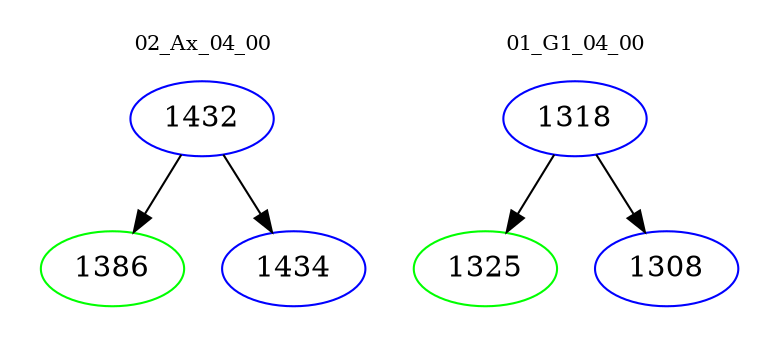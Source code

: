 digraph{
subgraph cluster_0 {
color = white
label = "02_Ax_04_00";
fontsize=10;
T0_1432 [label="1432", color="blue"]
T0_1432 -> T0_1386 [color="black"]
T0_1386 [label="1386", color="green"]
T0_1432 -> T0_1434 [color="black"]
T0_1434 [label="1434", color="blue"]
}
subgraph cluster_1 {
color = white
label = "01_G1_04_00";
fontsize=10;
T1_1318 [label="1318", color="blue"]
T1_1318 -> T1_1325 [color="black"]
T1_1325 [label="1325", color="green"]
T1_1318 -> T1_1308 [color="black"]
T1_1308 [label="1308", color="blue"]
}
}
